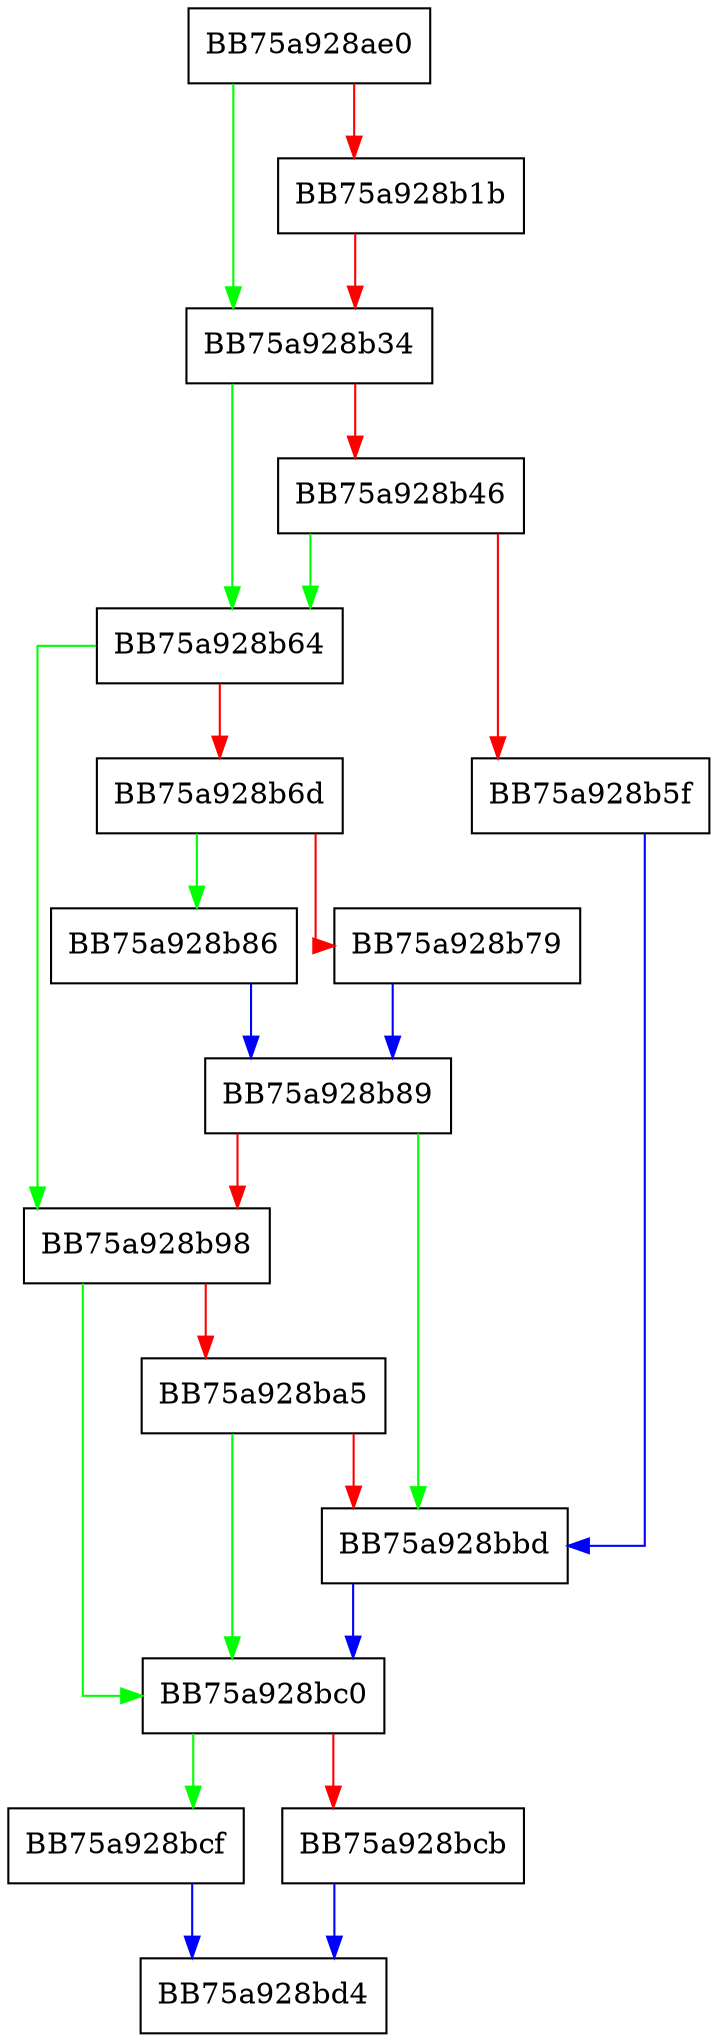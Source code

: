 digraph _Do_class {
  node [shape="box"];
  graph [splines=ortho];
  BB75a928ae0 -> BB75a928b34 [color="green"];
  BB75a928ae0 -> BB75a928b1b [color="red"];
  BB75a928b1b -> BB75a928b34 [color="red"];
  BB75a928b34 -> BB75a928b64 [color="green"];
  BB75a928b34 -> BB75a928b46 [color="red"];
  BB75a928b46 -> BB75a928b64 [color="green"];
  BB75a928b46 -> BB75a928b5f [color="red"];
  BB75a928b5f -> BB75a928bbd [color="blue"];
  BB75a928b64 -> BB75a928b98 [color="green"];
  BB75a928b64 -> BB75a928b6d [color="red"];
  BB75a928b6d -> BB75a928b86 [color="green"];
  BB75a928b6d -> BB75a928b79 [color="red"];
  BB75a928b79 -> BB75a928b89 [color="blue"];
  BB75a928b86 -> BB75a928b89 [color="blue"];
  BB75a928b89 -> BB75a928bbd [color="green"];
  BB75a928b89 -> BB75a928b98 [color="red"];
  BB75a928b98 -> BB75a928bc0 [color="green"];
  BB75a928b98 -> BB75a928ba5 [color="red"];
  BB75a928ba5 -> BB75a928bc0 [color="green"];
  BB75a928ba5 -> BB75a928bbd [color="red"];
  BB75a928bbd -> BB75a928bc0 [color="blue"];
  BB75a928bc0 -> BB75a928bcf [color="green"];
  BB75a928bc0 -> BB75a928bcb [color="red"];
  BB75a928bcb -> BB75a928bd4 [color="blue"];
  BB75a928bcf -> BB75a928bd4 [color="blue"];
}